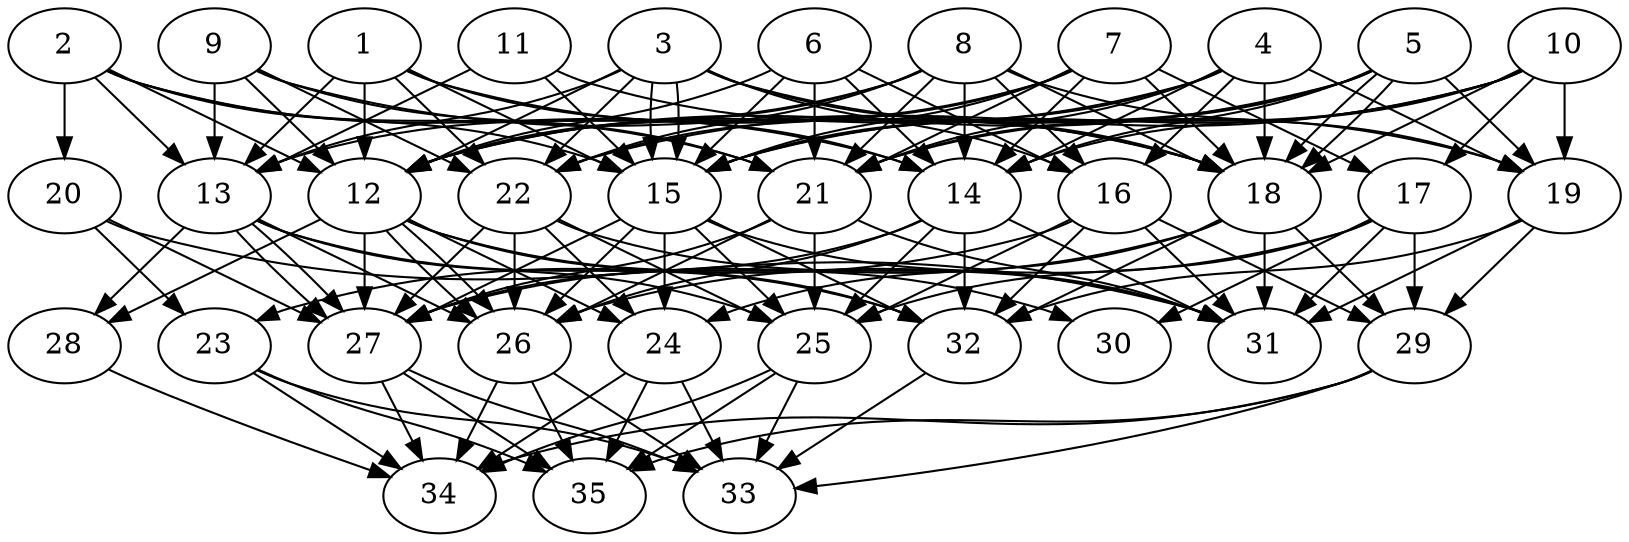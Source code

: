// DAG automatically generated by daggen at Thu Oct  3 14:05:38 2019
// ./daggen --dot -n 35 --ccr 0.5 --fat 0.7 --regular 0.7 --density 0.9 --mindata 5242880 --maxdata 52428800 
digraph G {
  1 [size="96176128", alpha="0.16", expect_size="48088064"] 
  1 -> 12 [size ="48088064"]
  1 -> 13 [size ="48088064"]
  1 -> 14 [size ="48088064"]
  1 -> 15 [size ="48088064"]
  1 -> 18 [size ="48088064"]
  1 -> 22 [size ="48088064"]
  2 [size="80273408", alpha="0.13", expect_size="40136704"] 
  2 -> 12 [size ="40136704"]
  2 -> 13 [size ="40136704"]
  2 -> 14 [size ="40136704"]
  2 -> 15 [size ="40136704"]
  2 -> 20 [size ="40136704"]
  2 -> 21 [size ="40136704"]
  3 [size="88832000", alpha="0.04", expect_size="44416000"] 
  3 -> 12 [size ="44416000"]
  3 -> 13 [size ="44416000"]
  3 -> 15 [size ="44416000"]
  3 -> 15 [size ="44416000"]
  3 -> 16 [size ="44416000"]
  3 -> 18 [size ="44416000"]
  3 -> 19 [size ="44416000"]
  3 -> 22 [size ="44416000"]
  4 [size="98072576", alpha="0.10", expect_size="49036288"] 
  4 -> 12 [size ="49036288"]
  4 -> 14 [size ="49036288"]
  4 -> 15 [size ="49036288"]
  4 -> 16 [size ="49036288"]
  4 -> 18 [size ="49036288"]
  4 -> 19 [size ="49036288"]
  4 -> 21 [size ="49036288"]
  5 [size="81397760", alpha="0.10", expect_size="40698880"] 
  5 -> 12 [size ="40698880"]
  5 -> 14 [size ="40698880"]
  5 -> 15 [size ="40698880"]
  5 -> 18 [size ="40698880"]
  5 -> 18 [size ="40698880"]
  5 -> 19 [size ="40698880"]
  5 -> 21 [size ="40698880"]
  6 [size="66308096", alpha="0.07", expect_size="33154048"] 
  6 -> 12 [size ="33154048"]
  6 -> 14 [size ="33154048"]
  6 -> 15 [size ="33154048"]
  6 -> 16 [size ="33154048"]
  6 -> 21 [size ="33154048"]
  7 [size="39905280", alpha="0.03", expect_size="19952640"] 
  7 -> 12 [size ="19952640"]
  7 -> 14 [size ="19952640"]
  7 -> 15 [size ="19952640"]
  7 -> 17 [size ="19952640"]
  7 -> 18 [size ="19952640"]
  7 -> 21 [size ="19952640"]
  7 -> 22 [size ="19952640"]
  8 [size="37552128", alpha="0.18", expect_size="18776064"] 
  8 -> 12 [size ="18776064"]
  8 -> 13 [size ="18776064"]
  8 -> 14 [size ="18776064"]
  8 -> 16 [size ="18776064"]
  8 -> 18 [size ="18776064"]
  8 -> 19 [size ="18776064"]
  8 -> 21 [size ="18776064"]
  8 -> 22 [size ="18776064"]
  9 [size="88213504", alpha="0.15", expect_size="44106752"] 
  9 -> 12 [size ="44106752"]
  9 -> 13 [size ="44106752"]
  9 -> 18 [size ="44106752"]
  9 -> 21 [size ="44106752"]
  9 -> 22 [size ="44106752"]
  10 [size="36499456", alpha="0.00", expect_size="18249728"] 
  10 -> 14 [size ="18249728"]
  10 -> 15 [size ="18249728"]
  10 -> 17 [size ="18249728"]
  10 -> 18 [size ="18249728"]
  10 -> 19 [size ="18249728"]
  10 -> 21 [size ="18249728"]
  10 -> 22 [size ="18249728"]
  11 [size="30349312", alpha="0.12", expect_size="15174656"] 
  11 -> 13 [size ="15174656"]
  11 -> 15 [size ="15174656"]
  11 -> 18 [size ="15174656"]
  12 [size="12599296", alpha="0.05", expect_size="6299648"] 
  12 -> 24 [size ="6299648"]
  12 -> 26 [size ="6299648"]
  12 -> 26 [size ="6299648"]
  12 -> 27 [size ="6299648"]
  12 -> 28 [size ="6299648"]
  12 -> 30 [size ="6299648"]
  12 -> 32 [size ="6299648"]
  13 [size="71614464", alpha="0.05", expect_size="35807232"] 
  13 -> 25 [size ="35807232"]
  13 -> 26 [size ="35807232"]
  13 -> 27 [size ="35807232"]
  13 -> 27 [size ="35807232"]
  13 -> 28 [size ="35807232"]
  13 -> 32 [size ="35807232"]
  14 [size="90859520", alpha="0.18", expect_size="45429760"] 
  14 -> 25 [size ="45429760"]
  14 -> 26 [size ="45429760"]
  14 -> 27 [size ="45429760"]
  14 -> 31 [size ="45429760"]
  14 -> 32 [size ="45429760"]
  15 [size="44578816", alpha="0.02", expect_size="22289408"] 
  15 -> 24 [size ="22289408"]
  15 -> 25 [size ="22289408"]
  15 -> 26 [size ="22289408"]
  15 -> 27 [size ="22289408"]
  15 -> 31 [size ="22289408"]
  15 -> 32 [size ="22289408"]
  16 [size="93577216", alpha="0.04", expect_size="46788608"] 
  16 -> 23 [size ="46788608"]
  16 -> 25 [size ="46788608"]
  16 -> 29 [size ="46788608"]
  16 -> 31 [size ="46788608"]
  16 -> 32 [size ="46788608"]
  17 [size="30814208", alpha="0.20", expect_size="15407104"] 
  17 -> 25 [size ="15407104"]
  17 -> 26 [size ="15407104"]
  17 -> 29 [size ="15407104"]
  17 -> 30 [size ="15407104"]
  17 -> 31 [size ="15407104"]
  18 [size="46194688", alpha="0.04", expect_size="23097344"] 
  18 -> 24 [size ="23097344"]
  18 -> 27 [size ="23097344"]
  18 -> 29 [size ="23097344"]
  18 -> 31 [size ="23097344"]
  18 -> 32 [size ="23097344"]
  19 [size="35420160", alpha="0.15", expect_size="17710080"] 
  19 -> 29 [size ="17710080"]
  19 -> 31 [size ="17710080"]
  19 -> 32 [size ="17710080"]
  20 [size="11223040", alpha="0.13", expect_size="5611520"] 
  20 -> 23 [size ="5611520"]
  20 -> 27 [size ="5611520"]
  20 -> 31 [size ="5611520"]
  21 [size="12701696", alpha="0.10", expect_size="6350848"] 
  21 -> 25 [size ="6350848"]
  21 -> 26 [size ="6350848"]
  21 -> 27 [size ="6350848"]
  21 -> 31 [size ="6350848"]
  22 [size="67940352", alpha="0.01", expect_size="33970176"] 
  22 -> 24 [size ="33970176"]
  22 -> 25 [size ="33970176"]
  22 -> 26 [size ="33970176"]
  22 -> 27 [size ="33970176"]
  22 -> 31 [size ="33970176"]
  23 [size="90003456", alpha="0.09", expect_size="45001728"] 
  23 -> 33 [size ="45001728"]
  23 -> 34 [size ="45001728"]
  23 -> 35 [size ="45001728"]
  24 [size="20602880", alpha="0.16", expect_size="10301440"] 
  24 -> 33 [size ="10301440"]
  24 -> 34 [size ="10301440"]
  24 -> 35 [size ="10301440"]
  25 [size="11210752", alpha="0.17", expect_size="5605376"] 
  25 -> 33 [size ="5605376"]
  25 -> 34 [size ="5605376"]
  25 -> 35 [size ="5605376"]
  26 [size="19298304", alpha="0.10", expect_size="9649152"] 
  26 -> 33 [size ="9649152"]
  26 -> 34 [size ="9649152"]
  26 -> 35 [size ="9649152"]
  27 [size="36820992", alpha="0.10", expect_size="18410496"] 
  27 -> 33 [size ="18410496"]
  27 -> 34 [size ="18410496"]
  27 -> 35 [size ="18410496"]
  28 [size="36065280", alpha="0.15", expect_size="18032640"] 
  28 -> 34 [size ="18032640"]
  29 [size="57178112", alpha="0.17", expect_size="28589056"] 
  29 -> 33 [size ="28589056"]
  29 -> 34 [size ="28589056"]
  29 -> 35 [size ="28589056"]
  30 [size="34033664", alpha="0.04", expect_size="17016832"] 
  31 [size="97437696", alpha="0.16", expect_size="48718848"] 
  32 [size="49967104", alpha="0.08", expect_size="24983552"] 
  32 -> 33 [size ="24983552"]
  33 [size="55779328", alpha="0.13", expect_size="27889664"] 
  34 [size="98854912", alpha="0.15", expect_size="49427456"] 
  35 [size="78032896", alpha="0.04", expect_size="39016448"] 
}
